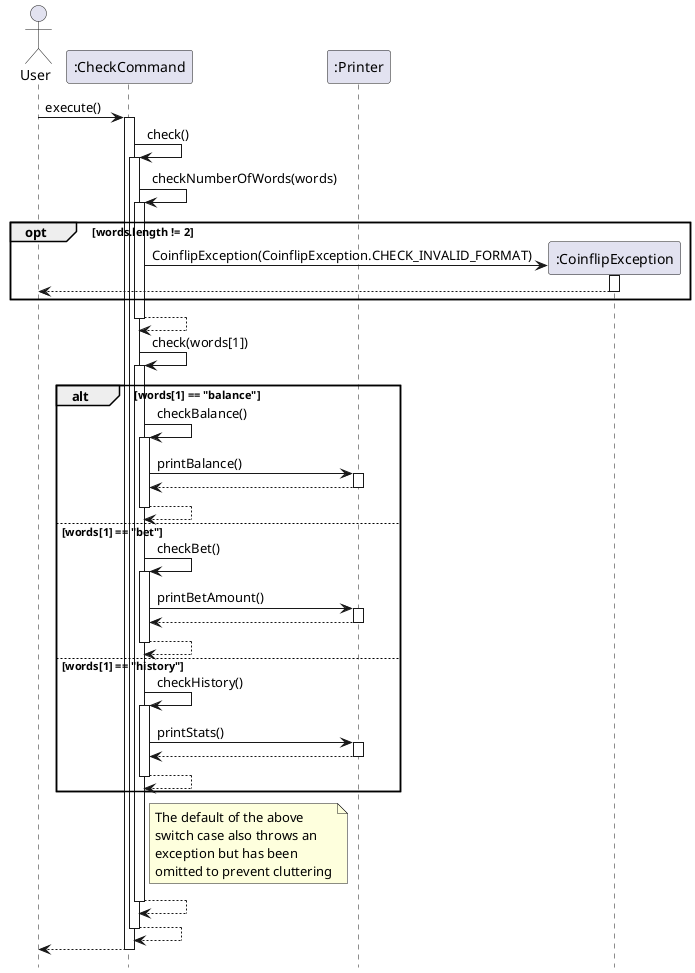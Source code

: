 @startuml
actor User as User
hide footbox
participant CheckCommand as ":CheckCommand"
participant Printer as ":Printer"
participant CoinflipException as ":CoinflipException"

User -> CheckCommand: execute()
activate CheckCommand


CheckCommand -> CheckCommand: check()
activate CheckCommand
CheckCommand -> CheckCommand: checkNumberOfWords(words)
activate CheckCommand
opt words.length != 2
create CoinflipException
CheckCommand -> CoinflipException : CoinflipException(CoinflipException.CHECK_INVALID_FORMAT)
activate CoinflipException
CoinflipException --> User
deactivate CoinflipException
end
CheckCommand --> CheckCommand
deactivate CheckCommand
CheckCommand -> CheckCommand: check(words[1])
activate CheckCommand
alt words[1] == "balance"
    CheckCommand -> CheckCommand: checkBalance()
    activate CheckCommand
    CheckCommand -> Printer: printBalance()
    activate Printer
    Printer --> CheckCommand
    deactivate Printer
    CheckCommand --> CheckCommand
    deactivate CheckCommand
else words[1] == "bet"
    CheckCommand -> CheckCommand: checkBet()
    activate CheckCommand
    CheckCommand -> Printer: printBetAmount()
    activate Printer
    Printer --> CheckCommand
    deactivate Printer
    CheckCommand --> CheckCommand
    deactivate CheckCommand
else words[1] == "history"
    CheckCommand -> CheckCommand: checkHistory()
    activate CheckCommand
    CheckCommand -> Printer: printStats()
    activate Printer
    Printer --> CheckCommand
    deactivate Printer
    CheckCommand --> CheckCommand
    deactivate CheckCommand
end
note right of CheckCommand
The default of the above
switch case also throws an
exception but has been
omitted to prevent cluttering
end note
CheckCommand --> CheckCommand
deactivate CheckCommand

CheckCommand --> CheckCommand
deactivate CheckCommand
CheckCommand --> User
deactivate CheckCommand
@enduml
